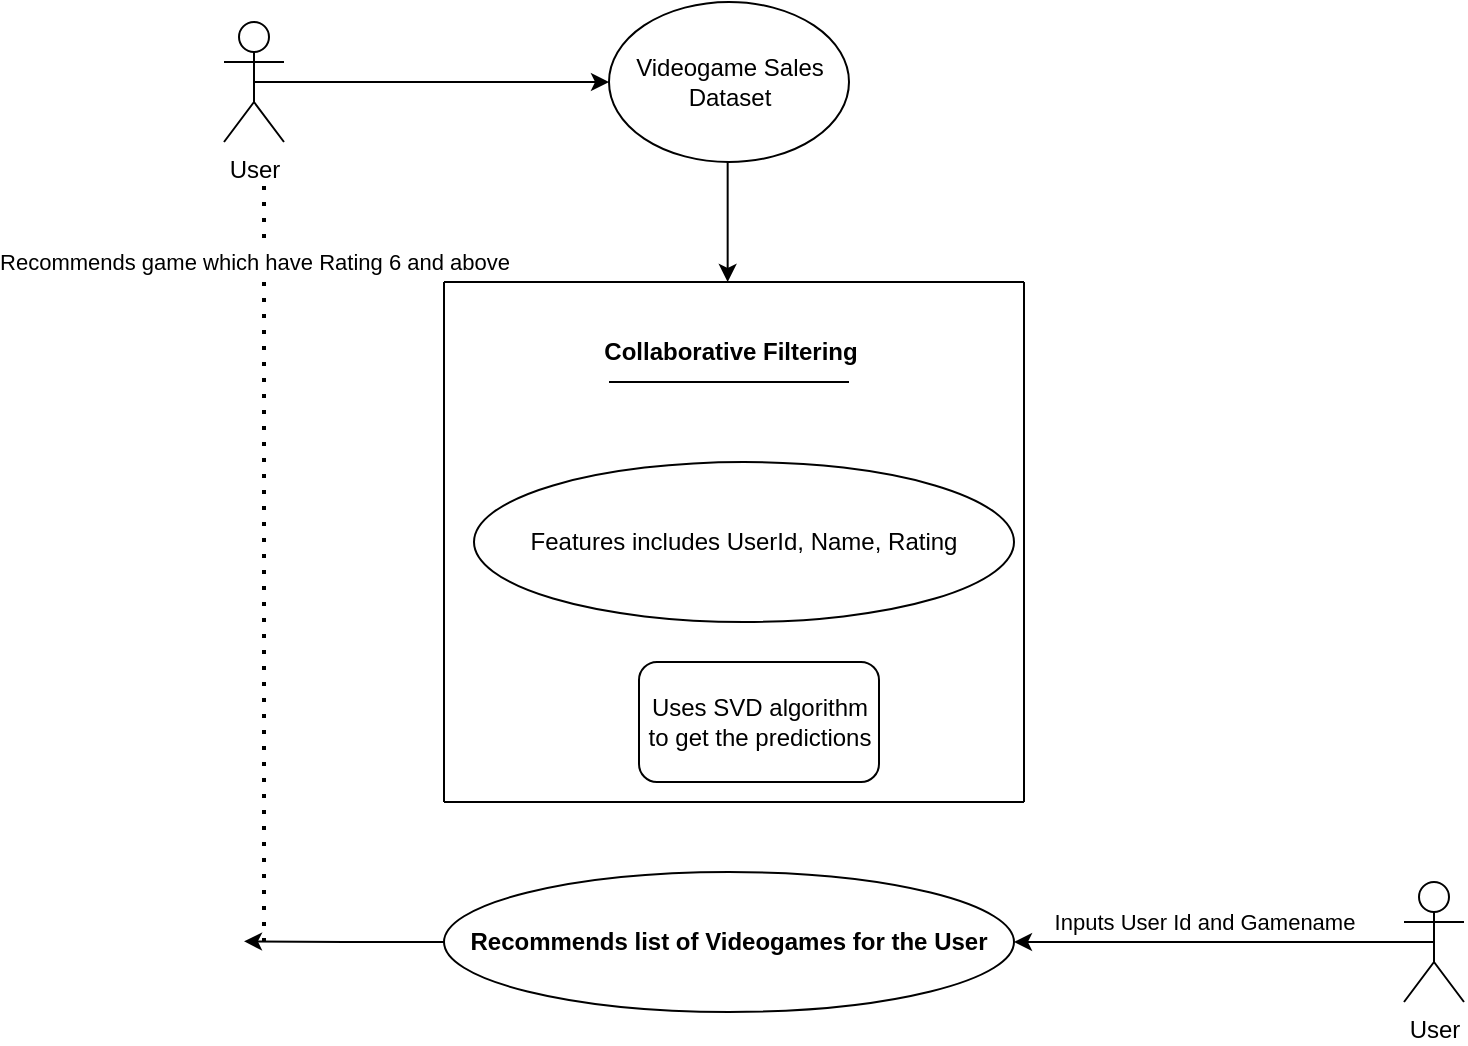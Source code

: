 <mxfile version="20.8.11" type="device"><diagram id="C5RBs43oDa-KdzZeNtuy" name="Page-1"><mxGraphModel dx="1323" dy="730" grid="1" gridSize="10" guides="1" tooltips="1" connect="1" arrows="1" fold="1" page="1" pageScale="1" pageWidth="827" pageHeight="1169" math="0" shadow="0"><root><mxCell id="WIyWlLk6GJQsqaUBKTNV-0"/><mxCell id="WIyWlLk6GJQsqaUBKTNV-1" parent="WIyWlLk6GJQsqaUBKTNV-0"/><mxCell id="KyfXstVDCrYK3TwMGDLI-3" style="edgeStyle=orthogonalEdgeStyle;rounded=0;orthogonalLoop=1;jettySize=auto;html=1;exitX=0.5;exitY=0.5;exitDx=0;exitDy=0;exitPerimeter=0;" parent="WIyWlLk6GJQsqaUBKTNV-1" source="KyfXstVDCrYK3TwMGDLI-0" target="KyfXstVDCrYK3TwMGDLI-1" edge="1"><mxGeometry relative="1" as="geometry"/></mxCell><mxCell id="KyfXstVDCrYK3TwMGDLI-0" value="User&lt;br&gt;" style="shape=umlActor;verticalLabelPosition=bottom;verticalAlign=top;html=1;outlineConnect=0;" parent="WIyWlLk6GJQsqaUBKTNV-1" vertex="1"><mxGeometry x="130" y="70" width="30" height="60" as="geometry"/></mxCell><mxCell id="KyfXstVDCrYK3TwMGDLI-1" value="Videogame Sales Dataset" style="ellipse;whiteSpace=wrap;html=1;" parent="WIyWlLk6GJQsqaUBKTNV-1" vertex="1"><mxGeometry x="322.5" y="60" width="120" height="80" as="geometry"/></mxCell><mxCell id="KyfXstVDCrYK3TwMGDLI-5" value="&lt;b&gt;Collaborative Filtering&lt;/b&gt;" style="text;html=1;align=center;verticalAlign=middle;resizable=0;points=[];autosize=1;strokeColor=none;fillColor=none;" parent="WIyWlLk6GJQsqaUBKTNV-1" vertex="1"><mxGeometry x="307.5" y="220" width="150" height="30" as="geometry"/></mxCell><mxCell id="KyfXstVDCrYK3TwMGDLI-7" value="" style="endArrow=none;html=1;rounded=0;" parent="WIyWlLk6GJQsqaUBKTNV-1" edge="1"><mxGeometry width="50" height="50" relative="1" as="geometry"><mxPoint x="322.5" y="250" as="sourcePoint"/><mxPoint x="442.5" y="250" as="targetPoint"/></mxGeometry></mxCell><mxCell id="KyfXstVDCrYK3TwMGDLI-8" value="Features includes UserId, Name, Rating" style="ellipse;whiteSpace=wrap;html=1;" parent="WIyWlLk6GJQsqaUBKTNV-1" vertex="1"><mxGeometry x="255" y="290" width="270" height="80" as="geometry"/></mxCell><mxCell id="KyfXstVDCrYK3TwMGDLI-31" style="edgeStyle=orthogonalEdgeStyle;rounded=0;orthogonalLoop=1;jettySize=auto;html=1;exitX=0;exitY=0.5;exitDx=0;exitDy=0;" parent="WIyWlLk6GJQsqaUBKTNV-1" source="KyfXstVDCrYK3TwMGDLI-10" edge="1"><mxGeometry relative="1" as="geometry"><mxPoint x="140" y="529.667" as="targetPoint"/></mxGeometry></mxCell><mxCell id="KyfXstVDCrYK3TwMGDLI-10" value="&lt;b&gt;Recommends list of Videogames for the User&lt;/b&gt;" style="ellipse;whiteSpace=wrap;html=1;" parent="WIyWlLk6GJQsqaUBKTNV-1" vertex="1"><mxGeometry x="240" y="495" width="285" height="70" as="geometry"/></mxCell><mxCell id="KyfXstVDCrYK3TwMGDLI-14" value="" style="endArrow=classic;html=1;rounded=0;entryX=1;entryY=0.5;entryDx=0;entryDy=0;exitX=0.5;exitY=0.5;exitDx=0;exitDy=0;exitPerimeter=0;" parent="WIyWlLk6GJQsqaUBKTNV-1" source="KyfXstVDCrYK3TwMGDLI-15" target="KyfXstVDCrYK3TwMGDLI-10" edge="1"><mxGeometry width="50" height="50" relative="1" as="geometry"><mxPoint x="720" y="534.5" as="sourcePoint"/><mxPoint x="640" y="534.5" as="targetPoint"/></mxGeometry></mxCell><mxCell id="KyfXstVDCrYK3TwMGDLI-18" value="Inputs User Id and Gamename&lt;br&gt;" style="edgeLabel;html=1;align=center;verticalAlign=middle;resizable=0;points=[];" parent="KyfXstVDCrYK3TwMGDLI-14" vertex="1" connectable="0"><mxGeometry x="0.125" relative="1" as="geometry"><mxPoint x="3" y="-10" as="offset"/></mxGeometry></mxCell><mxCell id="KyfXstVDCrYK3TwMGDLI-15" value="User" style="shape=umlActor;verticalLabelPosition=bottom;verticalAlign=top;html=1;outlineConnect=0;" parent="WIyWlLk6GJQsqaUBKTNV-1" vertex="1"><mxGeometry x="720" y="500" width="30" height="60" as="geometry"/></mxCell><mxCell id="KyfXstVDCrYK3TwMGDLI-27" value="" style="endArrow=none;dashed=1;html=1;dashPattern=1 3;strokeWidth=2;rounded=0;" parent="WIyWlLk6GJQsqaUBKTNV-1" edge="1"><mxGeometry width="50" height="50" relative="1" as="geometry"><mxPoint x="150" y="530" as="sourcePoint"/><mxPoint x="150" y="150" as="targetPoint"/><Array as="points"/></mxGeometry></mxCell><mxCell id="KyfXstVDCrYK3TwMGDLI-33" value="Recommends game which have Rating 6 and above" style="edgeLabel;html=1;align=center;verticalAlign=middle;resizable=0;points=[];" parent="KyfXstVDCrYK3TwMGDLI-27" vertex="1" connectable="0"><mxGeometry x="0.059" y="3" relative="1" as="geometry"><mxPoint x="-2" y="-139" as="offset"/></mxGeometry></mxCell><mxCell id="KyfXstVDCrYK3TwMGDLI-36" value="Uses SVD algorithm to get the predictions&lt;br&gt;" style="rounded=1;whiteSpace=wrap;html=1;" parent="WIyWlLk6GJQsqaUBKTNV-1" vertex="1"><mxGeometry x="337.5" y="390" width="120" height="60" as="geometry"/></mxCell><mxCell id="KyfXstVDCrYK3TwMGDLI-37" value="" style="endArrow=none;html=1;rounded=0;" parent="WIyWlLk6GJQsqaUBKTNV-1" edge="1"><mxGeometry width="50" height="50" relative="1" as="geometry"><mxPoint x="240" y="460" as="sourcePoint"/><mxPoint x="240" y="220" as="targetPoint"/></mxGeometry></mxCell><mxCell id="KyfXstVDCrYK3TwMGDLI-38" value="" style="endArrow=none;html=1;rounded=0;" parent="WIyWlLk6GJQsqaUBKTNV-1" edge="1"><mxGeometry width="50" height="50" relative="1" as="geometry"><mxPoint x="240" y="460" as="sourcePoint"/><mxPoint x="530" y="460" as="targetPoint"/></mxGeometry></mxCell><mxCell id="KyfXstVDCrYK3TwMGDLI-39" value="" style="endArrow=none;html=1;rounded=0;" parent="WIyWlLk6GJQsqaUBKTNV-1" edge="1"><mxGeometry width="50" height="50" relative="1" as="geometry"><mxPoint x="530" y="200" as="sourcePoint"/><mxPoint x="530" y="460" as="targetPoint"/></mxGeometry></mxCell><mxCell id="KyfXstVDCrYK3TwMGDLI-41" value="" style="endArrow=none;html=1;rounded=0;" parent="WIyWlLk6GJQsqaUBKTNV-1" edge="1"><mxGeometry width="50" height="50" relative="1" as="geometry"><mxPoint x="530" y="200" as="sourcePoint"/><mxPoint x="240" y="200" as="targetPoint"/></mxGeometry></mxCell><mxCell id="KyfXstVDCrYK3TwMGDLI-42" value="" style="endArrow=none;html=1;rounded=0;" parent="WIyWlLk6GJQsqaUBKTNV-1" edge="1"><mxGeometry width="50" height="50" relative="1" as="geometry"><mxPoint x="240" y="260" as="sourcePoint"/><mxPoint x="240" y="200" as="targetPoint"/></mxGeometry></mxCell><mxCell id="KyfXstVDCrYK3TwMGDLI-44" value="" style="endArrow=classic;html=1;rounded=0;" parent="WIyWlLk6GJQsqaUBKTNV-1" edge="1"><mxGeometry width="50" height="50" relative="1" as="geometry"><mxPoint x="381.83" y="140" as="sourcePoint"/><mxPoint x="381.83" y="200" as="targetPoint"/></mxGeometry></mxCell></root></mxGraphModel></diagram></mxfile>